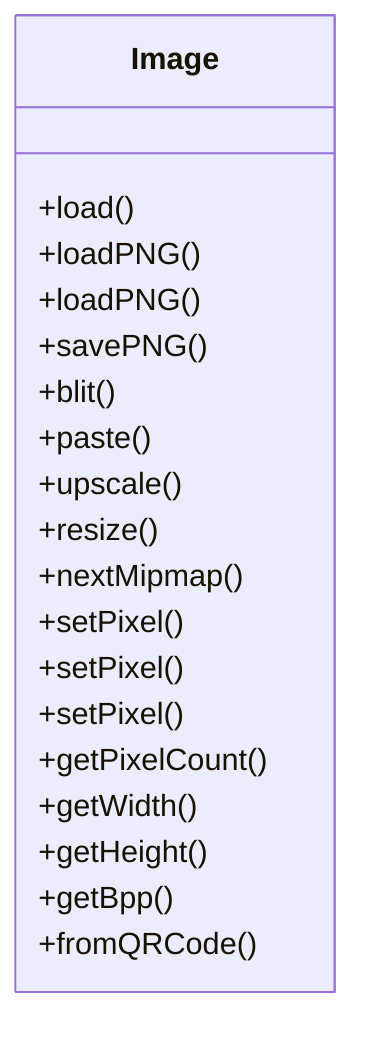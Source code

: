 classDiagram
    class Image {
        +load()
        +loadPNG()
        +loadPNG()
        +savePNG()
        +blit()
        +paste()
        +upscale()
        +resize()
        +nextMipmap()
        +setPixel()
        +setPixel()
        +setPixel()
        +getPixelCount()
        +getWidth()
        +getHeight()
        +getBpp()
        +fromQRCode()
    }